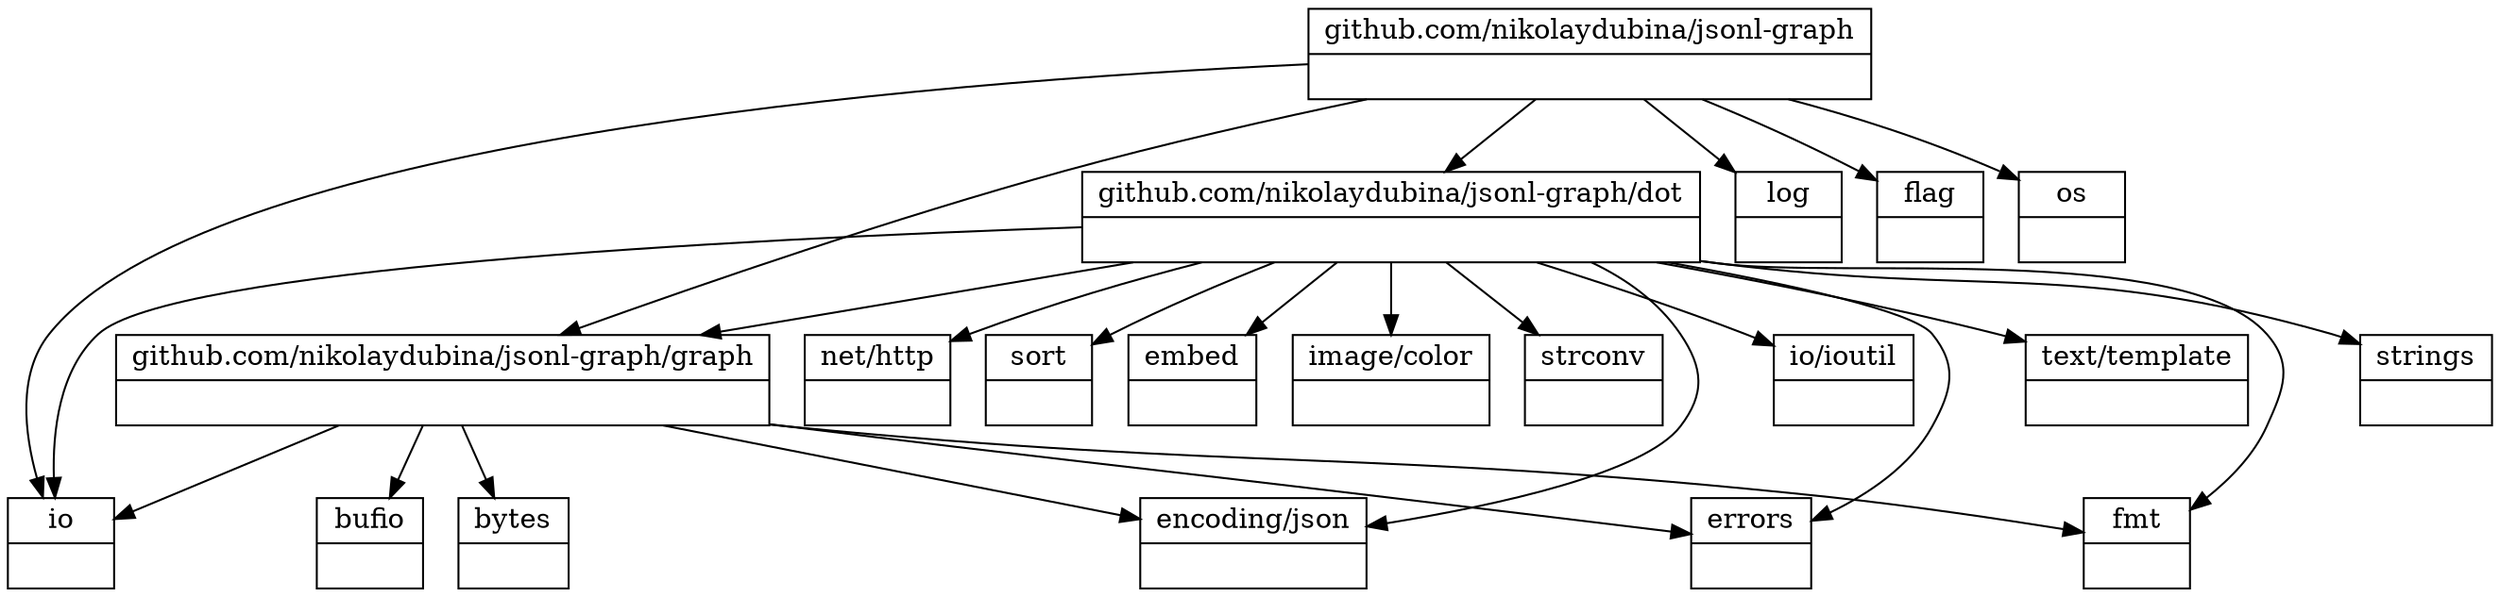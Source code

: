 digraph G {
rankdir=TB
"bufio"
[
shape=record
label="{ bufio |  }"
]

"io/ioutil"
[
shape=record
label="{ io/ioutil |  }"
]

"text/template"
[
shape=record
label="{ text/template |  }"
]

"io"
[
shape=record
label="{ io |  }"
]

"strings"
[
shape=record
label="{ strings |  }"
]

"log"
[
shape=record
label="{ log |  }"
]

"github.com/nikolaydubina/jsonl-graph/graph"
[
shape=record
label="{ github.com/nikolaydubina/jsonl-graph/graph |  }"
]

"bytes"
[
shape=record
label="{ bytes |  }"
]

"encoding/json"
[
shape=record
label="{ encoding/json |  }"
]

"github.com/nikolaydubina/jsonl-graph/dot"
[
shape=record
label="{ github.com/nikolaydubina/jsonl-graph/dot |  }"
]

"net/http"
[
shape=record
label="{ net/http |  }"
]

"sort"
[
shape=record
label="{ sort |  }"
]

"github.com/nikolaydubina/jsonl-graph"
[
shape=record
label="{ github.com/nikolaydubina/jsonl-graph |  }"
]

"errors"
[
shape=record
label="{ errors |  }"
]

"fmt"
[
shape=record
label="{ fmt |  }"
]

"embed"
[
shape=record
label="{ embed |  }"
]

"image/color"
[
shape=record
label="{ image/color |  }"
]

"strconv"
[
shape=record
label="{ strconv |  }"
]

"flag"
[
shape=record
label="{ flag |  }"
]

"os"
[
shape=record
label="{ os |  }"
]

"github.com/nikolaydubina/jsonl-graph/dot" -> "embed"
"github.com/nikolaydubina/jsonl-graph/dot" -> "io/ioutil"
"github.com/nikolaydubina/jsonl-graph" -> "github.com/nikolaydubina/jsonl-graph/dot"
"github.com/nikolaydubina/jsonl-graph" -> "io"
"github.com/nikolaydubina/jsonl-graph/graph" -> "bufio"
"github.com/nikolaydubina/jsonl-graph" -> "log"
"github.com/nikolaydubina/jsonl-graph/dot" -> "fmt"
"github.com/nikolaydubina/jsonl-graph/dot" -> "github.com/nikolaydubina/jsonl-graph/graph"
"github.com/nikolaydubina/jsonl-graph/dot" -> "net/http"
"github.com/nikolaydubina/jsonl-graph/dot" -> "strconv"
"github.com/nikolaydubina/jsonl-graph/graph" -> "bytes"
"github.com/nikolaydubina/jsonl-graph/graph" -> "encoding/json"
"github.com/nikolaydubina/jsonl-graph/graph" -> "errors"
"github.com/nikolaydubina/jsonl-graph/graph" -> "fmt"
"github.com/nikolaydubina/jsonl-graph/dot" -> "text/template"
"github.com/nikolaydubina/jsonl-graph" -> "github.com/nikolaydubina/jsonl-graph/graph"
"github.com/nikolaydubina/jsonl-graph/dot" -> "io"
"github.com/nikolaydubina/jsonl-graph/dot" -> "sort"
"github.com/nikolaydubina/jsonl-graph/dot" -> "strings"
"github.com/nikolaydubina/jsonl-graph" -> "flag"
"github.com/nikolaydubina/jsonl-graph/graph" -> "io"
"github.com/nikolaydubina/jsonl-graph/dot" -> "encoding/json"
"github.com/nikolaydubina/jsonl-graph/dot" -> "errors"
"github.com/nikolaydubina/jsonl-graph/dot" -> "image/color"
"github.com/nikolaydubina/jsonl-graph" -> "os"
}
